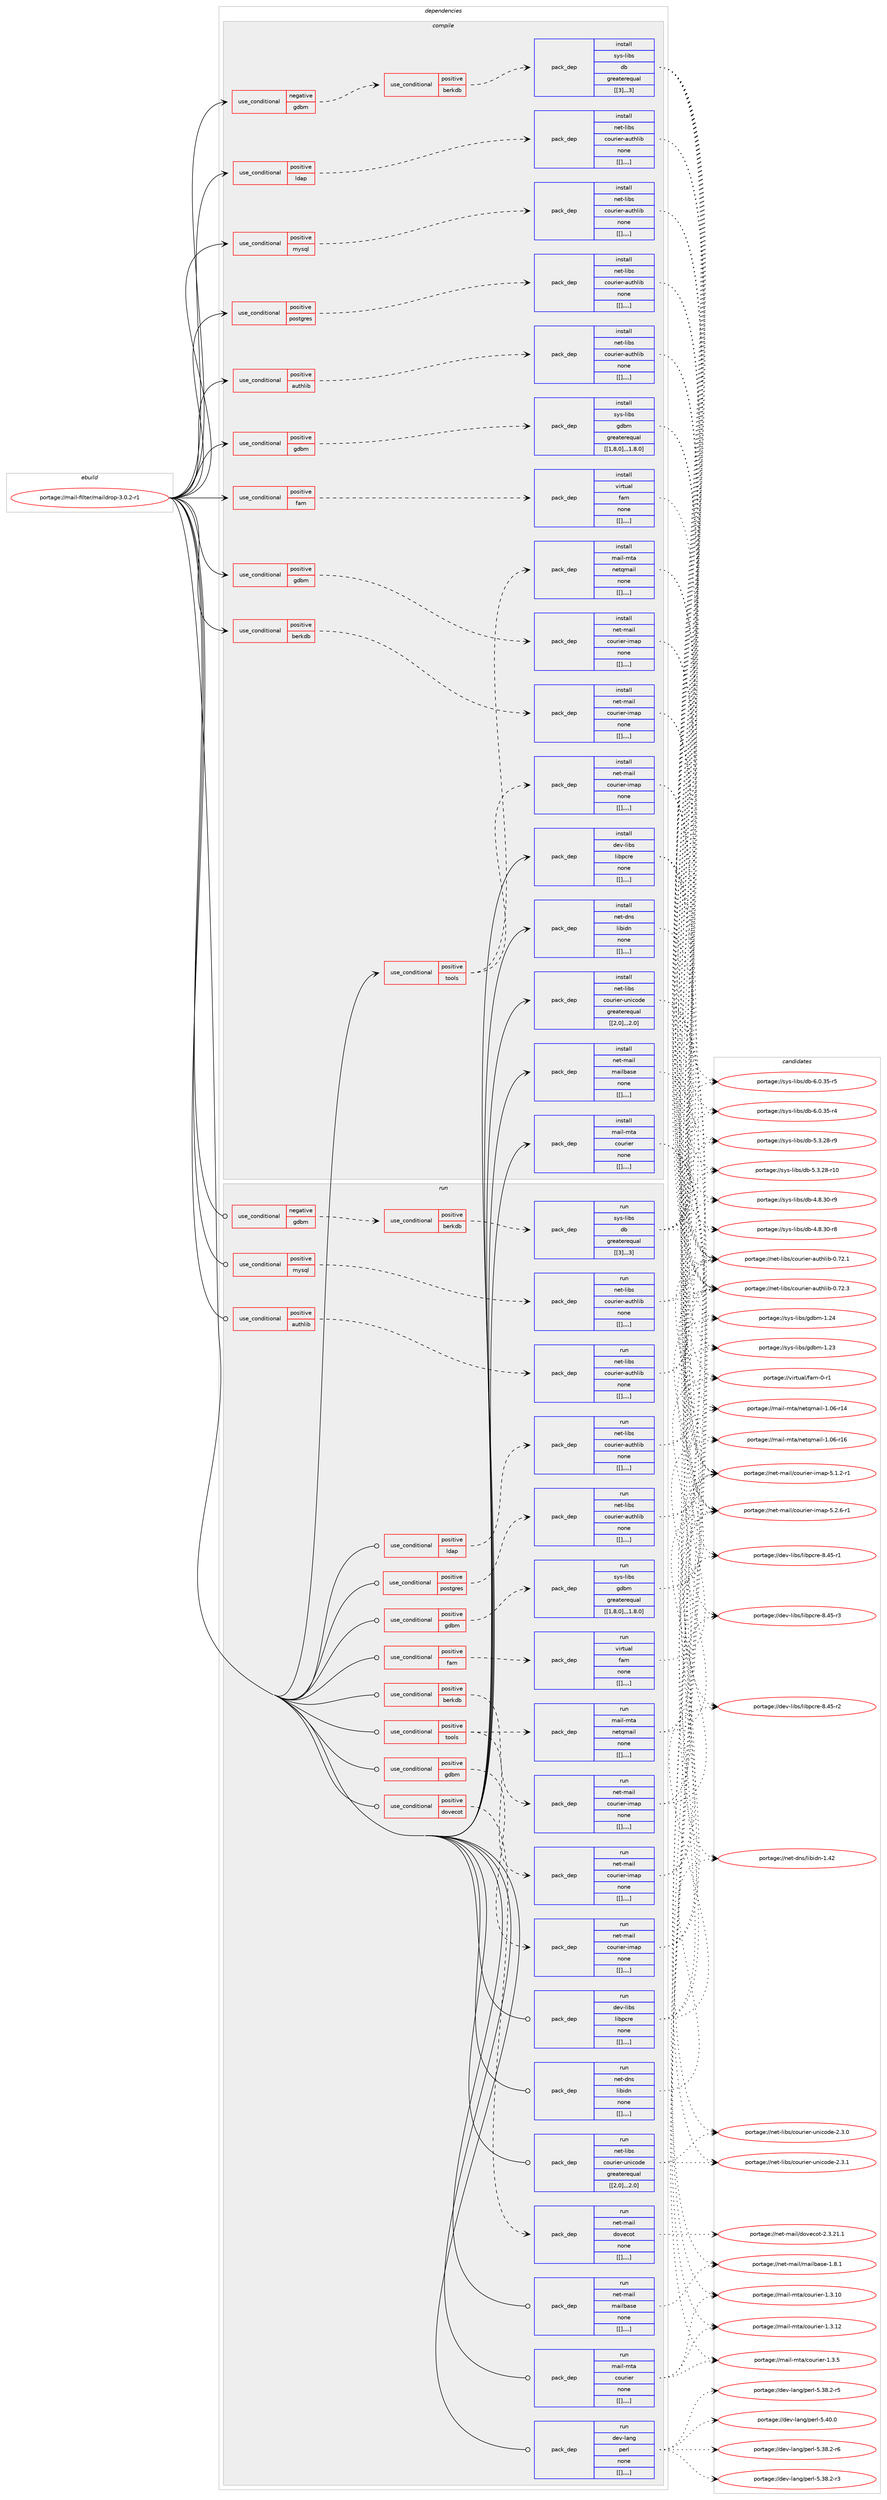 digraph prolog {

# *************
# Graph options
# *************

newrank=true;
concentrate=true;
compound=true;
graph [rankdir=LR,fontname=Helvetica,fontsize=10,ranksep=1.5];#, ranksep=2.5, nodesep=0.2];
edge  [arrowhead=vee];
node  [fontname=Helvetica,fontsize=10];

# **********
# The ebuild
# **********

subgraph cluster_leftcol {
color=gray;
label=<<i>ebuild</i>>;
id [label="portage://mail-filter/maildrop-3.0.2-r1", color=red, width=4, href="../mail-filter/maildrop-3.0.2-r1.svg"];
}

# ****************
# The dependencies
# ****************

subgraph cluster_midcol {
color=gray;
label=<<i>dependencies</i>>;
subgraph cluster_compile {
fillcolor="#eeeeee";
style=filled;
label=<<i>compile</i>>;
subgraph cond72707 {
dependency292481 [label=<<TABLE BORDER="0" CELLBORDER="1" CELLSPACING="0" CELLPADDING="4"><TR><TD ROWSPAN="3" CELLPADDING="10">use_conditional</TD></TR><TR><TD>negative</TD></TR><TR><TD>gdbm</TD></TR></TABLE>>, shape=none, color=red];
subgraph cond72708 {
dependency292482 [label=<<TABLE BORDER="0" CELLBORDER="1" CELLSPACING="0" CELLPADDING="4"><TR><TD ROWSPAN="3" CELLPADDING="10">use_conditional</TD></TR><TR><TD>positive</TD></TR><TR><TD>berkdb</TD></TR></TABLE>>, shape=none, color=red];
subgraph pack217340 {
dependency292483 [label=<<TABLE BORDER="0" CELLBORDER="1" CELLSPACING="0" CELLPADDING="4" WIDTH="220"><TR><TD ROWSPAN="6" CELLPADDING="30">pack_dep</TD></TR><TR><TD WIDTH="110">install</TD></TR><TR><TD>sys-libs</TD></TR><TR><TD>db</TD></TR><TR><TD>greaterequal</TD></TR><TR><TD>[[3],,,3]</TD></TR></TABLE>>, shape=none, color=blue];
}
dependency292482:e -> dependency292483:w [weight=20,style="dashed",arrowhead="vee"];
}
dependency292481:e -> dependency292482:w [weight=20,style="dashed",arrowhead="vee"];
}
id:e -> dependency292481:w [weight=20,style="solid",arrowhead="vee"];
subgraph cond72709 {
dependency292484 [label=<<TABLE BORDER="0" CELLBORDER="1" CELLSPACING="0" CELLPADDING="4"><TR><TD ROWSPAN="3" CELLPADDING="10">use_conditional</TD></TR><TR><TD>positive</TD></TR><TR><TD>authlib</TD></TR></TABLE>>, shape=none, color=red];
subgraph pack217341 {
dependency292485 [label=<<TABLE BORDER="0" CELLBORDER="1" CELLSPACING="0" CELLPADDING="4" WIDTH="220"><TR><TD ROWSPAN="6" CELLPADDING="30">pack_dep</TD></TR><TR><TD WIDTH="110">install</TD></TR><TR><TD>net-libs</TD></TR><TR><TD>courier-authlib</TD></TR><TR><TD>none</TD></TR><TR><TD>[[],,,,]</TD></TR></TABLE>>, shape=none, color=blue];
}
dependency292484:e -> dependency292485:w [weight=20,style="dashed",arrowhead="vee"];
}
id:e -> dependency292484:w [weight=20,style="solid",arrowhead="vee"];
subgraph cond72710 {
dependency292486 [label=<<TABLE BORDER="0" CELLBORDER="1" CELLSPACING="0" CELLPADDING="4"><TR><TD ROWSPAN="3" CELLPADDING="10">use_conditional</TD></TR><TR><TD>positive</TD></TR><TR><TD>berkdb</TD></TR></TABLE>>, shape=none, color=red];
subgraph pack217342 {
dependency292487 [label=<<TABLE BORDER="0" CELLBORDER="1" CELLSPACING="0" CELLPADDING="4" WIDTH="220"><TR><TD ROWSPAN="6" CELLPADDING="30">pack_dep</TD></TR><TR><TD WIDTH="110">install</TD></TR><TR><TD>net-mail</TD></TR><TR><TD>courier-imap</TD></TR><TR><TD>none</TD></TR><TR><TD>[[],,,,]</TD></TR></TABLE>>, shape=none, color=blue];
}
dependency292486:e -> dependency292487:w [weight=20,style="dashed",arrowhead="vee"];
}
id:e -> dependency292486:w [weight=20,style="solid",arrowhead="vee"];
subgraph cond72711 {
dependency292488 [label=<<TABLE BORDER="0" CELLBORDER="1" CELLSPACING="0" CELLPADDING="4"><TR><TD ROWSPAN="3" CELLPADDING="10">use_conditional</TD></TR><TR><TD>positive</TD></TR><TR><TD>fam</TD></TR></TABLE>>, shape=none, color=red];
subgraph pack217343 {
dependency292489 [label=<<TABLE BORDER="0" CELLBORDER="1" CELLSPACING="0" CELLPADDING="4" WIDTH="220"><TR><TD ROWSPAN="6" CELLPADDING="30">pack_dep</TD></TR><TR><TD WIDTH="110">install</TD></TR><TR><TD>virtual</TD></TR><TR><TD>fam</TD></TR><TR><TD>none</TD></TR><TR><TD>[[],,,,]</TD></TR></TABLE>>, shape=none, color=blue];
}
dependency292488:e -> dependency292489:w [weight=20,style="dashed",arrowhead="vee"];
}
id:e -> dependency292488:w [weight=20,style="solid",arrowhead="vee"];
subgraph cond72712 {
dependency292490 [label=<<TABLE BORDER="0" CELLBORDER="1" CELLSPACING="0" CELLPADDING="4"><TR><TD ROWSPAN="3" CELLPADDING="10">use_conditional</TD></TR><TR><TD>positive</TD></TR><TR><TD>gdbm</TD></TR></TABLE>>, shape=none, color=red];
subgraph pack217344 {
dependency292491 [label=<<TABLE BORDER="0" CELLBORDER="1" CELLSPACING="0" CELLPADDING="4" WIDTH="220"><TR><TD ROWSPAN="6" CELLPADDING="30">pack_dep</TD></TR><TR><TD WIDTH="110">install</TD></TR><TR><TD>net-mail</TD></TR><TR><TD>courier-imap</TD></TR><TR><TD>none</TD></TR><TR><TD>[[],,,,]</TD></TR></TABLE>>, shape=none, color=blue];
}
dependency292490:e -> dependency292491:w [weight=20,style="dashed",arrowhead="vee"];
}
id:e -> dependency292490:w [weight=20,style="solid",arrowhead="vee"];
subgraph cond72713 {
dependency292492 [label=<<TABLE BORDER="0" CELLBORDER="1" CELLSPACING="0" CELLPADDING="4"><TR><TD ROWSPAN="3" CELLPADDING="10">use_conditional</TD></TR><TR><TD>positive</TD></TR><TR><TD>gdbm</TD></TR></TABLE>>, shape=none, color=red];
subgraph pack217345 {
dependency292493 [label=<<TABLE BORDER="0" CELLBORDER="1" CELLSPACING="0" CELLPADDING="4" WIDTH="220"><TR><TD ROWSPAN="6" CELLPADDING="30">pack_dep</TD></TR><TR><TD WIDTH="110">install</TD></TR><TR><TD>sys-libs</TD></TR><TR><TD>gdbm</TD></TR><TR><TD>greaterequal</TD></TR><TR><TD>[[1,8,0],,,1.8.0]</TD></TR></TABLE>>, shape=none, color=blue];
}
dependency292492:e -> dependency292493:w [weight=20,style="dashed",arrowhead="vee"];
}
id:e -> dependency292492:w [weight=20,style="solid",arrowhead="vee"];
subgraph cond72714 {
dependency292494 [label=<<TABLE BORDER="0" CELLBORDER="1" CELLSPACING="0" CELLPADDING="4"><TR><TD ROWSPAN="3" CELLPADDING="10">use_conditional</TD></TR><TR><TD>positive</TD></TR><TR><TD>ldap</TD></TR></TABLE>>, shape=none, color=red];
subgraph pack217346 {
dependency292495 [label=<<TABLE BORDER="0" CELLBORDER="1" CELLSPACING="0" CELLPADDING="4" WIDTH="220"><TR><TD ROWSPAN="6" CELLPADDING="30">pack_dep</TD></TR><TR><TD WIDTH="110">install</TD></TR><TR><TD>net-libs</TD></TR><TR><TD>courier-authlib</TD></TR><TR><TD>none</TD></TR><TR><TD>[[],,,,]</TD></TR></TABLE>>, shape=none, color=blue];
}
dependency292494:e -> dependency292495:w [weight=20,style="dashed",arrowhead="vee"];
}
id:e -> dependency292494:w [weight=20,style="solid",arrowhead="vee"];
subgraph cond72715 {
dependency292496 [label=<<TABLE BORDER="0" CELLBORDER="1" CELLSPACING="0" CELLPADDING="4"><TR><TD ROWSPAN="3" CELLPADDING="10">use_conditional</TD></TR><TR><TD>positive</TD></TR><TR><TD>mysql</TD></TR></TABLE>>, shape=none, color=red];
subgraph pack217347 {
dependency292497 [label=<<TABLE BORDER="0" CELLBORDER="1" CELLSPACING="0" CELLPADDING="4" WIDTH="220"><TR><TD ROWSPAN="6" CELLPADDING="30">pack_dep</TD></TR><TR><TD WIDTH="110">install</TD></TR><TR><TD>net-libs</TD></TR><TR><TD>courier-authlib</TD></TR><TR><TD>none</TD></TR><TR><TD>[[],,,,]</TD></TR></TABLE>>, shape=none, color=blue];
}
dependency292496:e -> dependency292497:w [weight=20,style="dashed",arrowhead="vee"];
}
id:e -> dependency292496:w [weight=20,style="solid",arrowhead="vee"];
subgraph cond72716 {
dependency292498 [label=<<TABLE BORDER="0" CELLBORDER="1" CELLSPACING="0" CELLPADDING="4"><TR><TD ROWSPAN="3" CELLPADDING="10">use_conditional</TD></TR><TR><TD>positive</TD></TR><TR><TD>postgres</TD></TR></TABLE>>, shape=none, color=red];
subgraph pack217348 {
dependency292499 [label=<<TABLE BORDER="0" CELLBORDER="1" CELLSPACING="0" CELLPADDING="4" WIDTH="220"><TR><TD ROWSPAN="6" CELLPADDING="30">pack_dep</TD></TR><TR><TD WIDTH="110">install</TD></TR><TR><TD>net-libs</TD></TR><TR><TD>courier-authlib</TD></TR><TR><TD>none</TD></TR><TR><TD>[[],,,,]</TD></TR></TABLE>>, shape=none, color=blue];
}
dependency292498:e -> dependency292499:w [weight=20,style="dashed",arrowhead="vee"];
}
id:e -> dependency292498:w [weight=20,style="solid",arrowhead="vee"];
subgraph cond72717 {
dependency292500 [label=<<TABLE BORDER="0" CELLBORDER="1" CELLSPACING="0" CELLPADDING="4"><TR><TD ROWSPAN="3" CELLPADDING="10">use_conditional</TD></TR><TR><TD>positive</TD></TR><TR><TD>tools</TD></TR></TABLE>>, shape=none, color=red];
subgraph pack217349 {
dependency292501 [label=<<TABLE BORDER="0" CELLBORDER="1" CELLSPACING="0" CELLPADDING="4" WIDTH="220"><TR><TD ROWSPAN="6" CELLPADDING="30">pack_dep</TD></TR><TR><TD WIDTH="110">install</TD></TR><TR><TD>mail-mta</TD></TR><TR><TD>netqmail</TD></TR><TR><TD>none</TD></TR><TR><TD>[[],,,,]</TD></TR></TABLE>>, shape=none, color=blue];
}
dependency292500:e -> dependency292501:w [weight=20,style="dashed",arrowhead="vee"];
subgraph pack217350 {
dependency292502 [label=<<TABLE BORDER="0" CELLBORDER="1" CELLSPACING="0" CELLPADDING="4" WIDTH="220"><TR><TD ROWSPAN="6" CELLPADDING="30">pack_dep</TD></TR><TR><TD WIDTH="110">install</TD></TR><TR><TD>net-mail</TD></TR><TR><TD>courier-imap</TD></TR><TR><TD>none</TD></TR><TR><TD>[[],,,,]</TD></TR></TABLE>>, shape=none, color=blue];
}
dependency292500:e -> dependency292502:w [weight=20,style="dashed",arrowhead="vee"];
}
id:e -> dependency292500:w [weight=20,style="solid",arrowhead="vee"];
subgraph pack217351 {
dependency292503 [label=<<TABLE BORDER="0" CELLBORDER="1" CELLSPACING="0" CELLPADDING="4" WIDTH="220"><TR><TD ROWSPAN="6" CELLPADDING="30">pack_dep</TD></TR><TR><TD WIDTH="110">install</TD></TR><TR><TD>dev-libs</TD></TR><TR><TD>libpcre</TD></TR><TR><TD>none</TD></TR><TR><TD>[[],,,,]</TD></TR></TABLE>>, shape=none, color=blue];
}
id:e -> dependency292503:w [weight=20,style="solid",arrowhead="vee"];
subgraph pack217352 {
dependency292504 [label=<<TABLE BORDER="0" CELLBORDER="1" CELLSPACING="0" CELLPADDING="4" WIDTH="220"><TR><TD ROWSPAN="6" CELLPADDING="30">pack_dep</TD></TR><TR><TD WIDTH="110">install</TD></TR><TR><TD>net-dns</TD></TR><TR><TD>libidn</TD></TR><TR><TD>none</TD></TR><TR><TD>[[],,,,]</TD></TR></TABLE>>, shape=none, color=blue];
}
id:e -> dependency292504:w [weight=20,style="solid",arrowhead="vee"];
subgraph pack217353 {
dependency292505 [label=<<TABLE BORDER="0" CELLBORDER="1" CELLSPACING="0" CELLPADDING="4" WIDTH="220"><TR><TD ROWSPAN="6" CELLPADDING="30">pack_dep</TD></TR><TR><TD WIDTH="110">install</TD></TR><TR><TD>net-libs</TD></TR><TR><TD>courier-unicode</TD></TR><TR><TD>greaterequal</TD></TR><TR><TD>[[2,0],,,2.0]</TD></TR></TABLE>>, shape=none, color=blue];
}
id:e -> dependency292505:w [weight=20,style="solid",arrowhead="vee"];
subgraph pack217354 {
dependency292506 [label=<<TABLE BORDER="0" CELLBORDER="1" CELLSPACING="0" CELLPADDING="4" WIDTH="220"><TR><TD ROWSPAN="6" CELLPADDING="30">pack_dep</TD></TR><TR><TD WIDTH="110">install</TD></TR><TR><TD>net-mail</TD></TR><TR><TD>mailbase</TD></TR><TR><TD>none</TD></TR><TR><TD>[[],,,,]</TD></TR></TABLE>>, shape=none, color=blue];
}
id:e -> dependency292506:w [weight=20,style="solid",arrowhead="vee"];
subgraph pack217355 {
dependency292507 [label=<<TABLE BORDER="0" CELLBORDER="1" CELLSPACING="0" CELLPADDING="4" WIDTH="220"><TR><TD ROWSPAN="6" CELLPADDING="30">pack_dep</TD></TR><TR><TD WIDTH="110">install</TD></TR><TR><TD>mail-mta</TD></TR><TR><TD>courier</TD></TR><TR><TD>none</TD></TR><TR><TD>[[],,,,]</TD></TR></TABLE>>, shape=none, color=blue];
}
id:e -> dependency292507:w [weight=20,style="solid",arrowhead="vee"];
}
subgraph cluster_compileandrun {
fillcolor="#eeeeee";
style=filled;
label=<<i>compile and run</i>>;
}
subgraph cluster_run {
fillcolor="#eeeeee";
style=filled;
label=<<i>run</i>>;
subgraph cond72718 {
dependency292508 [label=<<TABLE BORDER="0" CELLBORDER="1" CELLSPACING="0" CELLPADDING="4"><TR><TD ROWSPAN="3" CELLPADDING="10">use_conditional</TD></TR><TR><TD>negative</TD></TR><TR><TD>gdbm</TD></TR></TABLE>>, shape=none, color=red];
subgraph cond72719 {
dependency292509 [label=<<TABLE BORDER="0" CELLBORDER="1" CELLSPACING="0" CELLPADDING="4"><TR><TD ROWSPAN="3" CELLPADDING="10">use_conditional</TD></TR><TR><TD>positive</TD></TR><TR><TD>berkdb</TD></TR></TABLE>>, shape=none, color=red];
subgraph pack217356 {
dependency292510 [label=<<TABLE BORDER="0" CELLBORDER="1" CELLSPACING="0" CELLPADDING="4" WIDTH="220"><TR><TD ROWSPAN="6" CELLPADDING="30">pack_dep</TD></TR><TR><TD WIDTH="110">run</TD></TR><TR><TD>sys-libs</TD></TR><TR><TD>db</TD></TR><TR><TD>greaterequal</TD></TR><TR><TD>[[3],,,3]</TD></TR></TABLE>>, shape=none, color=blue];
}
dependency292509:e -> dependency292510:w [weight=20,style="dashed",arrowhead="vee"];
}
dependency292508:e -> dependency292509:w [weight=20,style="dashed",arrowhead="vee"];
}
id:e -> dependency292508:w [weight=20,style="solid",arrowhead="odot"];
subgraph cond72720 {
dependency292511 [label=<<TABLE BORDER="0" CELLBORDER="1" CELLSPACING="0" CELLPADDING="4"><TR><TD ROWSPAN="3" CELLPADDING="10">use_conditional</TD></TR><TR><TD>positive</TD></TR><TR><TD>authlib</TD></TR></TABLE>>, shape=none, color=red];
subgraph pack217357 {
dependency292512 [label=<<TABLE BORDER="0" CELLBORDER="1" CELLSPACING="0" CELLPADDING="4" WIDTH="220"><TR><TD ROWSPAN="6" CELLPADDING="30">pack_dep</TD></TR><TR><TD WIDTH="110">run</TD></TR><TR><TD>net-libs</TD></TR><TR><TD>courier-authlib</TD></TR><TR><TD>none</TD></TR><TR><TD>[[],,,,]</TD></TR></TABLE>>, shape=none, color=blue];
}
dependency292511:e -> dependency292512:w [weight=20,style="dashed",arrowhead="vee"];
}
id:e -> dependency292511:w [weight=20,style="solid",arrowhead="odot"];
subgraph cond72721 {
dependency292513 [label=<<TABLE BORDER="0" CELLBORDER="1" CELLSPACING="0" CELLPADDING="4"><TR><TD ROWSPAN="3" CELLPADDING="10">use_conditional</TD></TR><TR><TD>positive</TD></TR><TR><TD>berkdb</TD></TR></TABLE>>, shape=none, color=red];
subgraph pack217358 {
dependency292514 [label=<<TABLE BORDER="0" CELLBORDER="1" CELLSPACING="0" CELLPADDING="4" WIDTH="220"><TR><TD ROWSPAN="6" CELLPADDING="30">pack_dep</TD></TR><TR><TD WIDTH="110">run</TD></TR><TR><TD>net-mail</TD></TR><TR><TD>courier-imap</TD></TR><TR><TD>none</TD></TR><TR><TD>[[],,,,]</TD></TR></TABLE>>, shape=none, color=blue];
}
dependency292513:e -> dependency292514:w [weight=20,style="dashed",arrowhead="vee"];
}
id:e -> dependency292513:w [weight=20,style="solid",arrowhead="odot"];
subgraph cond72722 {
dependency292515 [label=<<TABLE BORDER="0" CELLBORDER="1" CELLSPACING="0" CELLPADDING="4"><TR><TD ROWSPAN="3" CELLPADDING="10">use_conditional</TD></TR><TR><TD>positive</TD></TR><TR><TD>dovecot</TD></TR></TABLE>>, shape=none, color=red];
subgraph pack217359 {
dependency292516 [label=<<TABLE BORDER="0" CELLBORDER="1" CELLSPACING="0" CELLPADDING="4" WIDTH="220"><TR><TD ROWSPAN="6" CELLPADDING="30">pack_dep</TD></TR><TR><TD WIDTH="110">run</TD></TR><TR><TD>net-mail</TD></TR><TR><TD>dovecot</TD></TR><TR><TD>none</TD></TR><TR><TD>[[],,,,]</TD></TR></TABLE>>, shape=none, color=blue];
}
dependency292515:e -> dependency292516:w [weight=20,style="dashed",arrowhead="vee"];
}
id:e -> dependency292515:w [weight=20,style="solid",arrowhead="odot"];
subgraph cond72723 {
dependency292517 [label=<<TABLE BORDER="0" CELLBORDER="1" CELLSPACING="0" CELLPADDING="4"><TR><TD ROWSPAN="3" CELLPADDING="10">use_conditional</TD></TR><TR><TD>positive</TD></TR><TR><TD>fam</TD></TR></TABLE>>, shape=none, color=red];
subgraph pack217360 {
dependency292518 [label=<<TABLE BORDER="0" CELLBORDER="1" CELLSPACING="0" CELLPADDING="4" WIDTH="220"><TR><TD ROWSPAN="6" CELLPADDING="30">pack_dep</TD></TR><TR><TD WIDTH="110">run</TD></TR><TR><TD>virtual</TD></TR><TR><TD>fam</TD></TR><TR><TD>none</TD></TR><TR><TD>[[],,,,]</TD></TR></TABLE>>, shape=none, color=blue];
}
dependency292517:e -> dependency292518:w [weight=20,style="dashed",arrowhead="vee"];
}
id:e -> dependency292517:w [weight=20,style="solid",arrowhead="odot"];
subgraph cond72724 {
dependency292519 [label=<<TABLE BORDER="0" CELLBORDER="1" CELLSPACING="0" CELLPADDING="4"><TR><TD ROWSPAN="3" CELLPADDING="10">use_conditional</TD></TR><TR><TD>positive</TD></TR><TR><TD>gdbm</TD></TR></TABLE>>, shape=none, color=red];
subgraph pack217361 {
dependency292520 [label=<<TABLE BORDER="0" CELLBORDER="1" CELLSPACING="0" CELLPADDING="4" WIDTH="220"><TR><TD ROWSPAN="6" CELLPADDING="30">pack_dep</TD></TR><TR><TD WIDTH="110">run</TD></TR><TR><TD>net-mail</TD></TR><TR><TD>courier-imap</TD></TR><TR><TD>none</TD></TR><TR><TD>[[],,,,]</TD></TR></TABLE>>, shape=none, color=blue];
}
dependency292519:e -> dependency292520:w [weight=20,style="dashed",arrowhead="vee"];
}
id:e -> dependency292519:w [weight=20,style="solid",arrowhead="odot"];
subgraph cond72725 {
dependency292521 [label=<<TABLE BORDER="0" CELLBORDER="1" CELLSPACING="0" CELLPADDING="4"><TR><TD ROWSPAN="3" CELLPADDING="10">use_conditional</TD></TR><TR><TD>positive</TD></TR><TR><TD>gdbm</TD></TR></TABLE>>, shape=none, color=red];
subgraph pack217362 {
dependency292522 [label=<<TABLE BORDER="0" CELLBORDER="1" CELLSPACING="0" CELLPADDING="4" WIDTH="220"><TR><TD ROWSPAN="6" CELLPADDING="30">pack_dep</TD></TR><TR><TD WIDTH="110">run</TD></TR><TR><TD>sys-libs</TD></TR><TR><TD>gdbm</TD></TR><TR><TD>greaterequal</TD></TR><TR><TD>[[1,8,0],,,1.8.0]</TD></TR></TABLE>>, shape=none, color=blue];
}
dependency292521:e -> dependency292522:w [weight=20,style="dashed",arrowhead="vee"];
}
id:e -> dependency292521:w [weight=20,style="solid",arrowhead="odot"];
subgraph cond72726 {
dependency292523 [label=<<TABLE BORDER="0" CELLBORDER="1" CELLSPACING="0" CELLPADDING="4"><TR><TD ROWSPAN="3" CELLPADDING="10">use_conditional</TD></TR><TR><TD>positive</TD></TR><TR><TD>ldap</TD></TR></TABLE>>, shape=none, color=red];
subgraph pack217363 {
dependency292524 [label=<<TABLE BORDER="0" CELLBORDER="1" CELLSPACING="0" CELLPADDING="4" WIDTH="220"><TR><TD ROWSPAN="6" CELLPADDING="30">pack_dep</TD></TR><TR><TD WIDTH="110">run</TD></TR><TR><TD>net-libs</TD></TR><TR><TD>courier-authlib</TD></TR><TR><TD>none</TD></TR><TR><TD>[[],,,,]</TD></TR></TABLE>>, shape=none, color=blue];
}
dependency292523:e -> dependency292524:w [weight=20,style="dashed",arrowhead="vee"];
}
id:e -> dependency292523:w [weight=20,style="solid",arrowhead="odot"];
subgraph cond72727 {
dependency292525 [label=<<TABLE BORDER="0" CELLBORDER="1" CELLSPACING="0" CELLPADDING="4"><TR><TD ROWSPAN="3" CELLPADDING="10">use_conditional</TD></TR><TR><TD>positive</TD></TR><TR><TD>mysql</TD></TR></TABLE>>, shape=none, color=red];
subgraph pack217364 {
dependency292526 [label=<<TABLE BORDER="0" CELLBORDER="1" CELLSPACING="0" CELLPADDING="4" WIDTH="220"><TR><TD ROWSPAN="6" CELLPADDING="30">pack_dep</TD></TR><TR><TD WIDTH="110">run</TD></TR><TR><TD>net-libs</TD></TR><TR><TD>courier-authlib</TD></TR><TR><TD>none</TD></TR><TR><TD>[[],,,,]</TD></TR></TABLE>>, shape=none, color=blue];
}
dependency292525:e -> dependency292526:w [weight=20,style="dashed",arrowhead="vee"];
}
id:e -> dependency292525:w [weight=20,style="solid",arrowhead="odot"];
subgraph cond72728 {
dependency292527 [label=<<TABLE BORDER="0" CELLBORDER="1" CELLSPACING="0" CELLPADDING="4"><TR><TD ROWSPAN="3" CELLPADDING="10">use_conditional</TD></TR><TR><TD>positive</TD></TR><TR><TD>postgres</TD></TR></TABLE>>, shape=none, color=red];
subgraph pack217365 {
dependency292528 [label=<<TABLE BORDER="0" CELLBORDER="1" CELLSPACING="0" CELLPADDING="4" WIDTH="220"><TR><TD ROWSPAN="6" CELLPADDING="30">pack_dep</TD></TR><TR><TD WIDTH="110">run</TD></TR><TR><TD>net-libs</TD></TR><TR><TD>courier-authlib</TD></TR><TR><TD>none</TD></TR><TR><TD>[[],,,,]</TD></TR></TABLE>>, shape=none, color=blue];
}
dependency292527:e -> dependency292528:w [weight=20,style="dashed",arrowhead="vee"];
}
id:e -> dependency292527:w [weight=20,style="solid",arrowhead="odot"];
subgraph cond72729 {
dependency292529 [label=<<TABLE BORDER="0" CELLBORDER="1" CELLSPACING="0" CELLPADDING="4"><TR><TD ROWSPAN="3" CELLPADDING="10">use_conditional</TD></TR><TR><TD>positive</TD></TR><TR><TD>tools</TD></TR></TABLE>>, shape=none, color=red];
subgraph pack217366 {
dependency292530 [label=<<TABLE BORDER="0" CELLBORDER="1" CELLSPACING="0" CELLPADDING="4" WIDTH="220"><TR><TD ROWSPAN="6" CELLPADDING="30">pack_dep</TD></TR><TR><TD WIDTH="110">run</TD></TR><TR><TD>mail-mta</TD></TR><TR><TD>netqmail</TD></TR><TR><TD>none</TD></TR><TR><TD>[[],,,,]</TD></TR></TABLE>>, shape=none, color=blue];
}
dependency292529:e -> dependency292530:w [weight=20,style="dashed",arrowhead="vee"];
subgraph pack217367 {
dependency292531 [label=<<TABLE BORDER="0" CELLBORDER="1" CELLSPACING="0" CELLPADDING="4" WIDTH="220"><TR><TD ROWSPAN="6" CELLPADDING="30">pack_dep</TD></TR><TR><TD WIDTH="110">run</TD></TR><TR><TD>net-mail</TD></TR><TR><TD>courier-imap</TD></TR><TR><TD>none</TD></TR><TR><TD>[[],,,,]</TD></TR></TABLE>>, shape=none, color=blue];
}
dependency292529:e -> dependency292531:w [weight=20,style="dashed",arrowhead="vee"];
}
id:e -> dependency292529:w [weight=20,style="solid",arrowhead="odot"];
subgraph pack217368 {
dependency292532 [label=<<TABLE BORDER="0" CELLBORDER="1" CELLSPACING="0" CELLPADDING="4" WIDTH="220"><TR><TD ROWSPAN="6" CELLPADDING="30">pack_dep</TD></TR><TR><TD WIDTH="110">run</TD></TR><TR><TD>dev-lang</TD></TR><TR><TD>perl</TD></TR><TR><TD>none</TD></TR><TR><TD>[[],,,,]</TD></TR></TABLE>>, shape=none, color=blue];
}
id:e -> dependency292532:w [weight=20,style="solid",arrowhead="odot"];
subgraph pack217369 {
dependency292533 [label=<<TABLE BORDER="0" CELLBORDER="1" CELLSPACING="0" CELLPADDING="4" WIDTH="220"><TR><TD ROWSPAN="6" CELLPADDING="30">pack_dep</TD></TR><TR><TD WIDTH="110">run</TD></TR><TR><TD>dev-libs</TD></TR><TR><TD>libpcre</TD></TR><TR><TD>none</TD></TR><TR><TD>[[],,,,]</TD></TR></TABLE>>, shape=none, color=blue];
}
id:e -> dependency292533:w [weight=20,style="solid",arrowhead="odot"];
subgraph pack217370 {
dependency292534 [label=<<TABLE BORDER="0" CELLBORDER="1" CELLSPACING="0" CELLPADDING="4" WIDTH="220"><TR><TD ROWSPAN="6" CELLPADDING="30">pack_dep</TD></TR><TR><TD WIDTH="110">run</TD></TR><TR><TD>net-dns</TD></TR><TR><TD>libidn</TD></TR><TR><TD>none</TD></TR><TR><TD>[[],,,,]</TD></TR></TABLE>>, shape=none, color=blue];
}
id:e -> dependency292534:w [weight=20,style="solid",arrowhead="odot"];
subgraph pack217371 {
dependency292535 [label=<<TABLE BORDER="0" CELLBORDER="1" CELLSPACING="0" CELLPADDING="4" WIDTH="220"><TR><TD ROWSPAN="6" CELLPADDING="30">pack_dep</TD></TR><TR><TD WIDTH="110">run</TD></TR><TR><TD>net-libs</TD></TR><TR><TD>courier-unicode</TD></TR><TR><TD>greaterequal</TD></TR><TR><TD>[[2,0],,,2.0]</TD></TR></TABLE>>, shape=none, color=blue];
}
id:e -> dependency292535:w [weight=20,style="solid",arrowhead="odot"];
subgraph pack217372 {
dependency292536 [label=<<TABLE BORDER="0" CELLBORDER="1" CELLSPACING="0" CELLPADDING="4" WIDTH="220"><TR><TD ROWSPAN="6" CELLPADDING="30">pack_dep</TD></TR><TR><TD WIDTH="110">run</TD></TR><TR><TD>net-mail</TD></TR><TR><TD>mailbase</TD></TR><TR><TD>none</TD></TR><TR><TD>[[],,,,]</TD></TR></TABLE>>, shape=none, color=blue];
}
id:e -> dependency292536:w [weight=20,style="solid",arrowhead="odot"];
subgraph pack217373 {
dependency292537 [label=<<TABLE BORDER="0" CELLBORDER="1" CELLSPACING="0" CELLPADDING="4" WIDTH="220"><TR><TD ROWSPAN="6" CELLPADDING="30">pack_dep</TD></TR><TR><TD WIDTH="110">run</TD></TR><TR><TD>mail-mta</TD></TR><TR><TD>courier</TD></TR><TR><TD>none</TD></TR><TR><TD>[[],,,,]</TD></TR></TABLE>>, shape=none, color=blue];
}
id:e -> dependency292537:w [weight=20,style="solid",arrowhead="odot"];
}
}

# **************
# The candidates
# **************

subgraph cluster_choices {
rank=same;
color=gray;
label=<<i>candidates</i>>;

subgraph choice217340 {
color=black;
nodesep=1;
choice11512111545108105981154710098455446484651534511453 [label="portage://sys-libs/db-6.0.35-r5", color=red, width=4,href="../sys-libs/db-6.0.35-r5.svg"];
choice11512111545108105981154710098455446484651534511452 [label="portage://sys-libs/db-6.0.35-r4", color=red, width=4,href="../sys-libs/db-6.0.35-r4.svg"];
choice11512111545108105981154710098455346514650564511457 [label="portage://sys-libs/db-5.3.28-r9", color=red, width=4,href="../sys-libs/db-5.3.28-r9.svg"];
choice1151211154510810598115471009845534651465056451144948 [label="portage://sys-libs/db-5.3.28-r10", color=red, width=4,href="../sys-libs/db-5.3.28-r10.svg"];
choice11512111545108105981154710098455246564651484511457 [label="portage://sys-libs/db-4.8.30-r9", color=red, width=4,href="../sys-libs/db-4.8.30-r9.svg"];
choice11512111545108105981154710098455246564651484511456 [label="portage://sys-libs/db-4.8.30-r8", color=red, width=4,href="../sys-libs/db-4.8.30-r8.svg"];
dependency292483:e -> choice11512111545108105981154710098455446484651534511453:w [style=dotted,weight="100"];
dependency292483:e -> choice11512111545108105981154710098455446484651534511452:w [style=dotted,weight="100"];
dependency292483:e -> choice11512111545108105981154710098455346514650564511457:w [style=dotted,weight="100"];
dependency292483:e -> choice1151211154510810598115471009845534651465056451144948:w [style=dotted,weight="100"];
dependency292483:e -> choice11512111545108105981154710098455246564651484511457:w [style=dotted,weight="100"];
dependency292483:e -> choice11512111545108105981154710098455246564651484511456:w [style=dotted,weight="100"];
}
subgraph choice217341 {
color=black;
nodesep=1;
choice1101011164510810598115479911111711410510111445971171161041081059845484655504651 [label="portage://net-libs/courier-authlib-0.72.3", color=red, width=4,href="../net-libs/courier-authlib-0.72.3.svg"];
choice1101011164510810598115479911111711410510111445971171161041081059845484655504649 [label="portage://net-libs/courier-authlib-0.72.1", color=red, width=4,href="../net-libs/courier-authlib-0.72.1.svg"];
dependency292485:e -> choice1101011164510810598115479911111711410510111445971171161041081059845484655504651:w [style=dotted,weight="100"];
dependency292485:e -> choice1101011164510810598115479911111711410510111445971171161041081059845484655504649:w [style=dotted,weight="100"];
}
subgraph choice217342 {
color=black;
nodesep=1;
choice1101011164510997105108479911111711410510111445105109971124553465046544511449 [label="portage://net-mail/courier-imap-5.2.6-r1", color=red, width=4,href="../net-mail/courier-imap-5.2.6-r1.svg"];
choice1101011164510997105108479911111711410510111445105109971124553464946504511449 [label="portage://net-mail/courier-imap-5.1.2-r1", color=red, width=4,href="../net-mail/courier-imap-5.1.2-r1.svg"];
dependency292487:e -> choice1101011164510997105108479911111711410510111445105109971124553465046544511449:w [style=dotted,weight="100"];
dependency292487:e -> choice1101011164510997105108479911111711410510111445105109971124553464946504511449:w [style=dotted,weight="100"];
}
subgraph choice217343 {
color=black;
nodesep=1;
choice11810511411611797108471029710945484511449 [label="portage://virtual/fam-0-r1", color=red, width=4,href="../virtual/fam-0-r1.svg"];
dependency292489:e -> choice11810511411611797108471029710945484511449:w [style=dotted,weight="100"];
}
subgraph choice217344 {
color=black;
nodesep=1;
choice1101011164510997105108479911111711410510111445105109971124553465046544511449 [label="portage://net-mail/courier-imap-5.2.6-r1", color=red, width=4,href="../net-mail/courier-imap-5.2.6-r1.svg"];
choice1101011164510997105108479911111711410510111445105109971124553464946504511449 [label="portage://net-mail/courier-imap-5.1.2-r1", color=red, width=4,href="../net-mail/courier-imap-5.1.2-r1.svg"];
dependency292491:e -> choice1101011164510997105108479911111711410510111445105109971124553465046544511449:w [style=dotted,weight="100"];
dependency292491:e -> choice1101011164510997105108479911111711410510111445105109971124553464946504511449:w [style=dotted,weight="100"];
}
subgraph choice217345 {
color=black;
nodesep=1;
choice115121115451081059811547103100981094549465052 [label="portage://sys-libs/gdbm-1.24", color=red, width=4,href="../sys-libs/gdbm-1.24.svg"];
choice115121115451081059811547103100981094549465051 [label="portage://sys-libs/gdbm-1.23", color=red, width=4,href="../sys-libs/gdbm-1.23.svg"];
dependency292493:e -> choice115121115451081059811547103100981094549465052:w [style=dotted,weight="100"];
dependency292493:e -> choice115121115451081059811547103100981094549465051:w [style=dotted,weight="100"];
}
subgraph choice217346 {
color=black;
nodesep=1;
choice1101011164510810598115479911111711410510111445971171161041081059845484655504651 [label="portage://net-libs/courier-authlib-0.72.3", color=red, width=4,href="../net-libs/courier-authlib-0.72.3.svg"];
choice1101011164510810598115479911111711410510111445971171161041081059845484655504649 [label="portage://net-libs/courier-authlib-0.72.1", color=red, width=4,href="../net-libs/courier-authlib-0.72.1.svg"];
dependency292495:e -> choice1101011164510810598115479911111711410510111445971171161041081059845484655504651:w [style=dotted,weight="100"];
dependency292495:e -> choice1101011164510810598115479911111711410510111445971171161041081059845484655504649:w [style=dotted,weight="100"];
}
subgraph choice217347 {
color=black;
nodesep=1;
choice1101011164510810598115479911111711410510111445971171161041081059845484655504651 [label="portage://net-libs/courier-authlib-0.72.3", color=red, width=4,href="../net-libs/courier-authlib-0.72.3.svg"];
choice1101011164510810598115479911111711410510111445971171161041081059845484655504649 [label="portage://net-libs/courier-authlib-0.72.1", color=red, width=4,href="../net-libs/courier-authlib-0.72.1.svg"];
dependency292497:e -> choice1101011164510810598115479911111711410510111445971171161041081059845484655504651:w [style=dotted,weight="100"];
dependency292497:e -> choice1101011164510810598115479911111711410510111445971171161041081059845484655504649:w [style=dotted,weight="100"];
}
subgraph choice217348 {
color=black;
nodesep=1;
choice1101011164510810598115479911111711410510111445971171161041081059845484655504651 [label="portage://net-libs/courier-authlib-0.72.3", color=red, width=4,href="../net-libs/courier-authlib-0.72.3.svg"];
choice1101011164510810598115479911111711410510111445971171161041081059845484655504649 [label="portage://net-libs/courier-authlib-0.72.1", color=red, width=4,href="../net-libs/courier-authlib-0.72.1.svg"];
dependency292499:e -> choice1101011164510810598115479911111711410510111445971171161041081059845484655504651:w [style=dotted,weight="100"];
dependency292499:e -> choice1101011164510810598115479911111711410510111445971171161041081059845484655504649:w [style=dotted,weight="100"];
}
subgraph choice217349 {
color=black;
nodesep=1;
choice10997105108451091169747110101116113109971051084549464854451144954 [label="portage://mail-mta/netqmail-1.06-r16", color=red, width=4,href="../mail-mta/netqmail-1.06-r16.svg"];
choice10997105108451091169747110101116113109971051084549464854451144952 [label="portage://mail-mta/netqmail-1.06-r14", color=red, width=4,href="../mail-mta/netqmail-1.06-r14.svg"];
dependency292501:e -> choice10997105108451091169747110101116113109971051084549464854451144954:w [style=dotted,weight="100"];
dependency292501:e -> choice10997105108451091169747110101116113109971051084549464854451144952:w [style=dotted,weight="100"];
}
subgraph choice217350 {
color=black;
nodesep=1;
choice1101011164510997105108479911111711410510111445105109971124553465046544511449 [label="portage://net-mail/courier-imap-5.2.6-r1", color=red, width=4,href="../net-mail/courier-imap-5.2.6-r1.svg"];
choice1101011164510997105108479911111711410510111445105109971124553464946504511449 [label="portage://net-mail/courier-imap-5.1.2-r1", color=red, width=4,href="../net-mail/courier-imap-5.1.2-r1.svg"];
dependency292502:e -> choice1101011164510997105108479911111711410510111445105109971124553465046544511449:w [style=dotted,weight="100"];
dependency292502:e -> choice1101011164510997105108479911111711410510111445105109971124553464946504511449:w [style=dotted,weight="100"];
}
subgraph choice217351 {
color=black;
nodesep=1;
choice100101118451081059811547108105981129911410145564652534511451 [label="portage://dev-libs/libpcre-8.45-r3", color=red, width=4,href="../dev-libs/libpcre-8.45-r3.svg"];
choice100101118451081059811547108105981129911410145564652534511450 [label="portage://dev-libs/libpcre-8.45-r2", color=red, width=4,href="../dev-libs/libpcre-8.45-r2.svg"];
choice100101118451081059811547108105981129911410145564652534511449 [label="portage://dev-libs/libpcre-8.45-r1", color=red, width=4,href="../dev-libs/libpcre-8.45-r1.svg"];
dependency292503:e -> choice100101118451081059811547108105981129911410145564652534511451:w [style=dotted,weight="100"];
dependency292503:e -> choice100101118451081059811547108105981129911410145564652534511450:w [style=dotted,weight="100"];
dependency292503:e -> choice100101118451081059811547108105981129911410145564652534511449:w [style=dotted,weight="100"];
}
subgraph choice217352 {
color=black;
nodesep=1;
choice1101011164510011011547108105981051001104549465250 [label="portage://net-dns/libidn-1.42", color=red, width=4,href="../net-dns/libidn-1.42.svg"];
dependency292504:e -> choice1101011164510011011547108105981051001104549465250:w [style=dotted,weight="100"];
}
subgraph choice217353 {
color=black;
nodesep=1;
choice110101116451081059811547991111171141051011144511711010599111100101455046514649 [label="portage://net-libs/courier-unicode-2.3.1", color=red, width=4,href="../net-libs/courier-unicode-2.3.1.svg"];
choice110101116451081059811547991111171141051011144511711010599111100101455046514648 [label="portage://net-libs/courier-unicode-2.3.0", color=red, width=4,href="../net-libs/courier-unicode-2.3.0.svg"];
dependency292505:e -> choice110101116451081059811547991111171141051011144511711010599111100101455046514649:w [style=dotted,weight="100"];
dependency292505:e -> choice110101116451081059811547991111171141051011144511711010599111100101455046514648:w [style=dotted,weight="100"];
}
subgraph choice217354 {
color=black;
nodesep=1;
choice110101116451099710510847109971051089897115101454946564649 [label="portage://net-mail/mailbase-1.8.1", color=red, width=4,href="../net-mail/mailbase-1.8.1.svg"];
dependency292506:e -> choice110101116451099710510847109971051089897115101454946564649:w [style=dotted,weight="100"];
}
subgraph choice217355 {
color=black;
nodesep=1;
choice109971051084510911697479911111711410510111445494651464950 [label="portage://mail-mta/courier-1.3.12", color=red, width=4,href="../mail-mta/courier-1.3.12.svg"];
choice109971051084510911697479911111711410510111445494651464948 [label="portage://mail-mta/courier-1.3.10", color=red, width=4,href="../mail-mta/courier-1.3.10.svg"];
choice1099710510845109116974799111117114105101114454946514653 [label="portage://mail-mta/courier-1.3.5", color=red, width=4,href="../mail-mta/courier-1.3.5.svg"];
dependency292507:e -> choice109971051084510911697479911111711410510111445494651464950:w [style=dotted,weight="100"];
dependency292507:e -> choice109971051084510911697479911111711410510111445494651464948:w [style=dotted,weight="100"];
dependency292507:e -> choice1099710510845109116974799111117114105101114454946514653:w [style=dotted,weight="100"];
}
subgraph choice217356 {
color=black;
nodesep=1;
choice11512111545108105981154710098455446484651534511453 [label="portage://sys-libs/db-6.0.35-r5", color=red, width=4,href="../sys-libs/db-6.0.35-r5.svg"];
choice11512111545108105981154710098455446484651534511452 [label="portage://sys-libs/db-6.0.35-r4", color=red, width=4,href="../sys-libs/db-6.0.35-r4.svg"];
choice11512111545108105981154710098455346514650564511457 [label="portage://sys-libs/db-5.3.28-r9", color=red, width=4,href="../sys-libs/db-5.3.28-r9.svg"];
choice1151211154510810598115471009845534651465056451144948 [label="portage://sys-libs/db-5.3.28-r10", color=red, width=4,href="../sys-libs/db-5.3.28-r10.svg"];
choice11512111545108105981154710098455246564651484511457 [label="portage://sys-libs/db-4.8.30-r9", color=red, width=4,href="../sys-libs/db-4.8.30-r9.svg"];
choice11512111545108105981154710098455246564651484511456 [label="portage://sys-libs/db-4.8.30-r8", color=red, width=4,href="../sys-libs/db-4.8.30-r8.svg"];
dependency292510:e -> choice11512111545108105981154710098455446484651534511453:w [style=dotted,weight="100"];
dependency292510:e -> choice11512111545108105981154710098455446484651534511452:w [style=dotted,weight="100"];
dependency292510:e -> choice11512111545108105981154710098455346514650564511457:w [style=dotted,weight="100"];
dependency292510:e -> choice1151211154510810598115471009845534651465056451144948:w [style=dotted,weight="100"];
dependency292510:e -> choice11512111545108105981154710098455246564651484511457:w [style=dotted,weight="100"];
dependency292510:e -> choice11512111545108105981154710098455246564651484511456:w [style=dotted,weight="100"];
}
subgraph choice217357 {
color=black;
nodesep=1;
choice1101011164510810598115479911111711410510111445971171161041081059845484655504651 [label="portage://net-libs/courier-authlib-0.72.3", color=red, width=4,href="../net-libs/courier-authlib-0.72.3.svg"];
choice1101011164510810598115479911111711410510111445971171161041081059845484655504649 [label="portage://net-libs/courier-authlib-0.72.1", color=red, width=4,href="../net-libs/courier-authlib-0.72.1.svg"];
dependency292512:e -> choice1101011164510810598115479911111711410510111445971171161041081059845484655504651:w [style=dotted,weight="100"];
dependency292512:e -> choice1101011164510810598115479911111711410510111445971171161041081059845484655504649:w [style=dotted,weight="100"];
}
subgraph choice217358 {
color=black;
nodesep=1;
choice1101011164510997105108479911111711410510111445105109971124553465046544511449 [label="portage://net-mail/courier-imap-5.2.6-r1", color=red, width=4,href="../net-mail/courier-imap-5.2.6-r1.svg"];
choice1101011164510997105108479911111711410510111445105109971124553464946504511449 [label="portage://net-mail/courier-imap-5.1.2-r1", color=red, width=4,href="../net-mail/courier-imap-5.1.2-r1.svg"];
dependency292514:e -> choice1101011164510997105108479911111711410510111445105109971124553465046544511449:w [style=dotted,weight="100"];
dependency292514:e -> choice1101011164510997105108479911111711410510111445105109971124553464946504511449:w [style=dotted,weight="100"];
}
subgraph choice217359 {
color=black;
nodesep=1;
choice11010111645109971051084710011111810199111116455046514650494649 [label="portage://net-mail/dovecot-2.3.21.1", color=red, width=4,href="../net-mail/dovecot-2.3.21.1.svg"];
dependency292516:e -> choice11010111645109971051084710011111810199111116455046514650494649:w [style=dotted,weight="100"];
}
subgraph choice217360 {
color=black;
nodesep=1;
choice11810511411611797108471029710945484511449 [label="portage://virtual/fam-0-r1", color=red, width=4,href="../virtual/fam-0-r1.svg"];
dependency292518:e -> choice11810511411611797108471029710945484511449:w [style=dotted,weight="100"];
}
subgraph choice217361 {
color=black;
nodesep=1;
choice1101011164510997105108479911111711410510111445105109971124553465046544511449 [label="portage://net-mail/courier-imap-5.2.6-r1", color=red, width=4,href="../net-mail/courier-imap-5.2.6-r1.svg"];
choice1101011164510997105108479911111711410510111445105109971124553464946504511449 [label="portage://net-mail/courier-imap-5.1.2-r1", color=red, width=4,href="../net-mail/courier-imap-5.1.2-r1.svg"];
dependency292520:e -> choice1101011164510997105108479911111711410510111445105109971124553465046544511449:w [style=dotted,weight="100"];
dependency292520:e -> choice1101011164510997105108479911111711410510111445105109971124553464946504511449:w [style=dotted,weight="100"];
}
subgraph choice217362 {
color=black;
nodesep=1;
choice115121115451081059811547103100981094549465052 [label="portage://sys-libs/gdbm-1.24", color=red, width=4,href="../sys-libs/gdbm-1.24.svg"];
choice115121115451081059811547103100981094549465051 [label="portage://sys-libs/gdbm-1.23", color=red, width=4,href="../sys-libs/gdbm-1.23.svg"];
dependency292522:e -> choice115121115451081059811547103100981094549465052:w [style=dotted,weight="100"];
dependency292522:e -> choice115121115451081059811547103100981094549465051:w [style=dotted,weight="100"];
}
subgraph choice217363 {
color=black;
nodesep=1;
choice1101011164510810598115479911111711410510111445971171161041081059845484655504651 [label="portage://net-libs/courier-authlib-0.72.3", color=red, width=4,href="../net-libs/courier-authlib-0.72.3.svg"];
choice1101011164510810598115479911111711410510111445971171161041081059845484655504649 [label="portage://net-libs/courier-authlib-0.72.1", color=red, width=4,href="../net-libs/courier-authlib-0.72.1.svg"];
dependency292524:e -> choice1101011164510810598115479911111711410510111445971171161041081059845484655504651:w [style=dotted,weight="100"];
dependency292524:e -> choice1101011164510810598115479911111711410510111445971171161041081059845484655504649:w [style=dotted,weight="100"];
}
subgraph choice217364 {
color=black;
nodesep=1;
choice1101011164510810598115479911111711410510111445971171161041081059845484655504651 [label="portage://net-libs/courier-authlib-0.72.3", color=red, width=4,href="../net-libs/courier-authlib-0.72.3.svg"];
choice1101011164510810598115479911111711410510111445971171161041081059845484655504649 [label="portage://net-libs/courier-authlib-0.72.1", color=red, width=4,href="../net-libs/courier-authlib-0.72.1.svg"];
dependency292526:e -> choice1101011164510810598115479911111711410510111445971171161041081059845484655504651:w [style=dotted,weight="100"];
dependency292526:e -> choice1101011164510810598115479911111711410510111445971171161041081059845484655504649:w [style=dotted,weight="100"];
}
subgraph choice217365 {
color=black;
nodesep=1;
choice1101011164510810598115479911111711410510111445971171161041081059845484655504651 [label="portage://net-libs/courier-authlib-0.72.3", color=red, width=4,href="../net-libs/courier-authlib-0.72.3.svg"];
choice1101011164510810598115479911111711410510111445971171161041081059845484655504649 [label="portage://net-libs/courier-authlib-0.72.1", color=red, width=4,href="../net-libs/courier-authlib-0.72.1.svg"];
dependency292528:e -> choice1101011164510810598115479911111711410510111445971171161041081059845484655504651:w [style=dotted,weight="100"];
dependency292528:e -> choice1101011164510810598115479911111711410510111445971171161041081059845484655504649:w [style=dotted,weight="100"];
}
subgraph choice217366 {
color=black;
nodesep=1;
choice10997105108451091169747110101116113109971051084549464854451144954 [label="portage://mail-mta/netqmail-1.06-r16", color=red, width=4,href="../mail-mta/netqmail-1.06-r16.svg"];
choice10997105108451091169747110101116113109971051084549464854451144952 [label="portage://mail-mta/netqmail-1.06-r14", color=red, width=4,href="../mail-mta/netqmail-1.06-r14.svg"];
dependency292530:e -> choice10997105108451091169747110101116113109971051084549464854451144954:w [style=dotted,weight="100"];
dependency292530:e -> choice10997105108451091169747110101116113109971051084549464854451144952:w [style=dotted,weight="100"];
}
subgraph choice217367 {
color=black;
nodesep=1;
choice1101011164510997105108479911111711410510111445105109971124553465046544511449 [label="portage://net-mail/courier-imap-5.2.6-r1", color=red, width=4,href="../net-mail/courier-imap-5.2.6-r1.svg"];
choice1101011164510997105108479911111711410510111445105109971124553464946504511449 [label="portage://net-mail/courier-imap-5.1.2-r1", color=red, width=4,href="../net-mail/courier-imap-5.1.2-r1.svg"];
dependency292531:e -> choice1101011164510997105108479911111711410510111445105109971124553465046544511449:w [style=dotted,weight="100"];
dependency292531:e -> choice1101011164510997105108479911111711410510111445105109971124553464946504511449:w [style=dotted,weight="100"];
}
subgraph choice217368 {
color=black;
nodesep=1;
choice10010111845108971101034711210111410845534652484648 [label="portage://dev-lang/perl-5.40.0", color=red, width=4,href="../dev-lang/perl-5.40.0.svg"];
choice100101118451089711010347112101114108455346515646504511454 [label="portage://dev-lang/perl-5.38.2-r6", color=red, width=4,href="../dev-lang/perl-5.38.2-r6.svg"];
choice100101118451089711010347112101114108455346515646504511453 [label="portage://dev-lang/perl-5.38.2-r5", color=red, width=4,href="../dev-lang/perl-5.38.2-r5.svg"];
choice100101118451089711010347112101114108455346515646504511451 [label="portage://dev-lang/perl-5.38.2-r3", color=red, width=4,href="../dev-lang/perl-5.38.2-r3.svg"];
dependency292532:e -> choice10010111845108971101034711210111410845534652484648:w [style=dotted,weight="100"];
dependency292532:e -> choice100101118451089711010347112101114108455346515646504511454:w [style=dotted,weight="100"];
dependency292532:e -> choice100101118451089711010347112101114108455346515646504511453:w [style=dotted,weight="100"];
dependency292532:e -> choice100101118451089711010347112101114108455346515646504511451:w [style=dotted,weight="100"];
}
subgraph choice217369 {
color=black;
nodesep=1;
choice100101118451081059811547108105981129911410145564652534511451 [label="portage://dev-libs/libpcre-8.45-r3", color=red, width=4,href="../dev-libs/libpcre-8.45-r3.svg"];
choice100101118451081059811547108105981129911410145564652534511450 [label="portage://dev-libs/libpcre-8.45-r2", color=red, width=4,href="../dev-libs/libpcre-8.45-r2.svg"];
choice100101118451081059811547108105981129911410145564652534511449 [label="portage://dev-libs/libpcre-8.45-r1", color=red, width=4,href="../dev-libs/libpcre-8.45-r1.svg"];
dependency292533:e -> choice100101118451081059811547108105981129911410145564652534511451:w [style=dotted,weight="100"];
dependency292533:e -> choice100101118451081059811547108105981129911410145564652534511450:w [style=dotted,weight="100"];
dependency292533:e -> choice100101118451081059811547108105981129911410145564652534511449:w [style=dotted,weight="100"];
}
subgraph choice217370 {
color=black;
nodesep=1;
choice1101011164510011011547108105981051001104549465250 [label="portage://net-dns/libidn-1.42", color=red, width=4,href="../net-dns/libidn-1.42.svg"];
dependency292534:e -> choice1101011164510011011547108105981051001104549465250:w [style=dotted,weight="100"];
}
subgraph choice217371 {
color=black;
nodesep=1;
choice110101116451081059811547991111171141051011144511711010599111100101455046514649 [label="portage://net-libs/courier-unicode-2.3.1", color=red, width=4,href="../net-libs/courier-unicode-2.3.1.svg"];
choice110101116451081059811547991111171141051011144511711010599111100101455046514648 [label="portage://net-libs/courier-unicode-2.3.0", color=red, width=4,href="../net-libs/courier-unicode-2.3.0.svg"];
dependency292535:e -> choice110101116451081059811547991111171141051011144511711010599111100101455046514649:w [style=dotted,weight="100"];
dependency292535:e -> choice110101116451081059811547991111171141051011144511711010599111100101455046514648:w [style=dotted,weight="100"];
}
subgraph choice217372 {
color=black;
nodesep=1;
choice110101116451099710510847109971051089897115101454946564649 [label="portage://net-mail/mailbase-1.8.1", color=red, width=4,href="../net-mail/mailbase-1.8.1.svg"];
dependency292536:e -> choice110101116451099710510847109971051089897115101454946564649:w [style=dotted,weight="100"];
}
subgraph choice217373 {
color=black;
nodesep=1;
choice109971051084510911697479911111711410510111445494651464950 [label="portage://mail-mta/courier-1.3.12", color=red, width=4,href="../mail-mta/courier-1.3.12.svg"];
choice109971051084510911697479911111711410510111445494651464948 [label="portage://mail-mta/courier-1.3.10", color=red, width=4,href="../mail-mta/courier-1.3.10.svg"];
choice1099710510845109116974799111117114105101114454946514653 [label="portage://mail-mta/courier-1.3.5", color=red, width=4,href="../mail-mta/courier-1.3.5.svg"];
dependency292537:e -> choice109971051084510911697479911111711410510111445494651464950:w [style=dotted,weight="100"];
dependency292537:e -> choice109971051084510911697479911111711410510111445494651464948:w [style=dotted,weight="100"];
dependency292537:e -> choice1099710510845109116974799111117114105101114454946514653:w [style=dotted,weight="100"];
}
}

}
